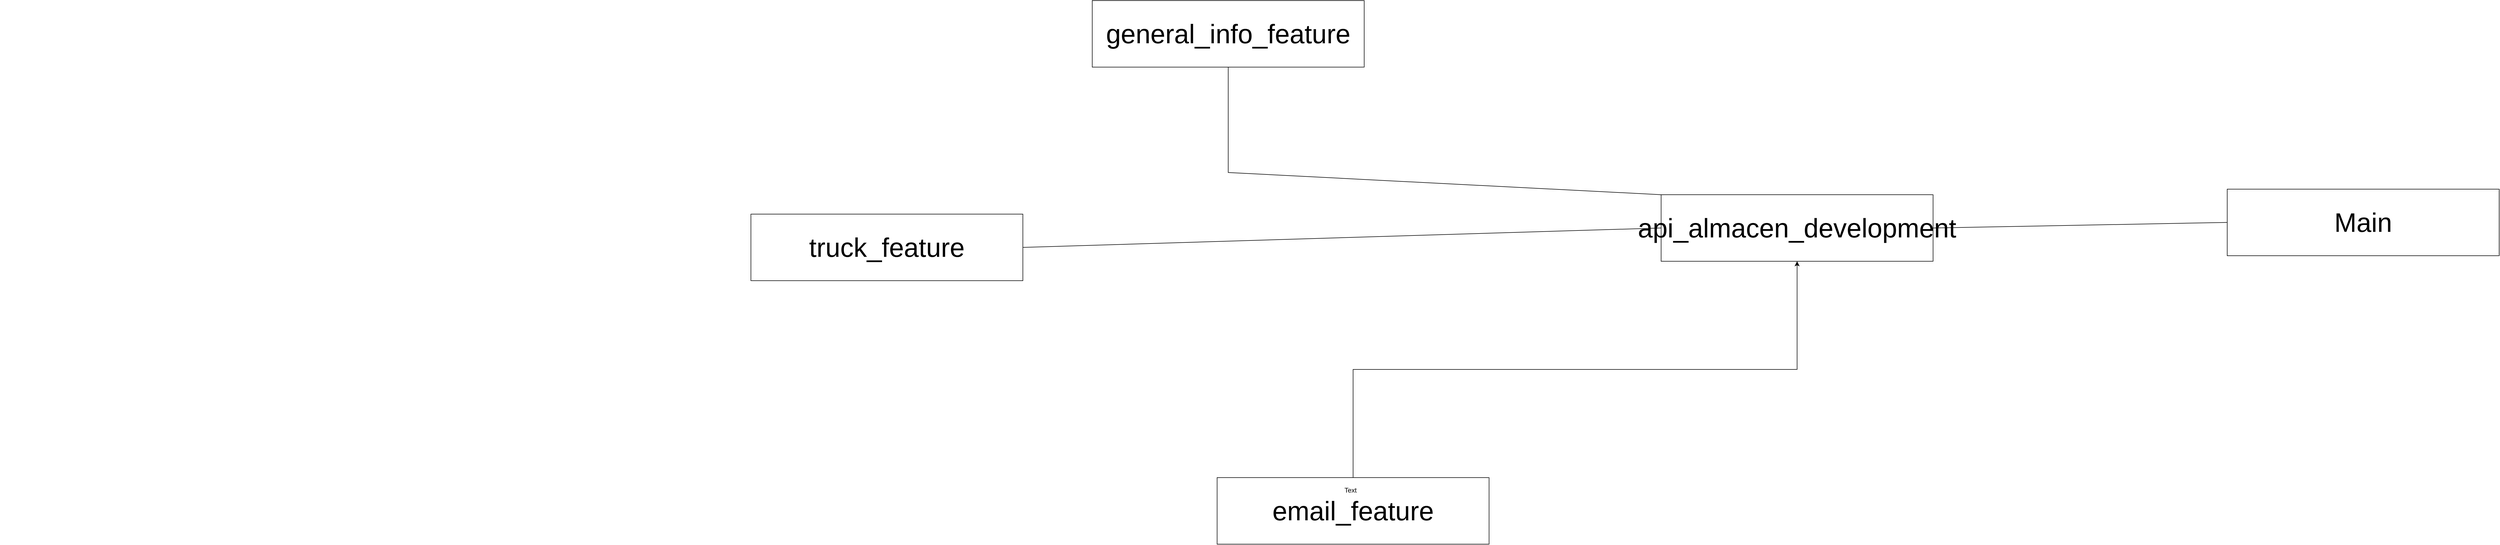 <mxfile version="22.0.2" type="device">
  <diagram name="Página-1" id="ifp7t2unSX1TbrheViNg">
    <mxGraphModel dx="6545" dy="2320" grid="1" gridSize="10" guides="1" tooltips="1" connect="1" arrows="1" fold="1" page="1" pageScale="1" pageWidth="827" pageHeight="1169" math="0" shadow="0">
      <root>
        <mxCell id="0" />
        <mxCell id="1" parent="0" />
        <mxCell id="mVJnNVln7575e4MS3Hcu-1" value="&lt;font style=&quot;font-size: 48px;&quot;&gt;Main&lt;/font&gt;" style="rounded=0;whiteSpace=wrap;html=1;" parent="1" vertex="1">
          <mxGeometry x="430" y="420" width="490" height="120" as="geometry" />
        </mxCell>
        <mxCell id="mVJnNVln7575e4MS3Hcu-2" value="" style="endArrow=none;html=1;rounded=0;exitX=1;exitY=0.5;exitDx=0;exitDy=0;entryX=0;entryY=0.5;entryDx=0;entryDy=0;" parent="1" source="mVJnNVln7575e4MS3Hcu-3" target="mVJnNVln7575e4MS3Hcu-1" edge="1">
          <mxGeometry width="50" height="50" relative="1" as="geometry">
            <mxPoint x="-60" y="700" as="sourcePoint" />
            <mxPoint x="370" y="700.0" as="targetPoint" />
          </mxGeometry>
        </mxCell>
        <mxCell id="mVJnNVln7575e4MS3Hcu-3" value="&lt;font style=&quot;font-size: 48px;&quot;&gt;api_almacen_development&lt;br&gt;&lt;/font&gt;" style="rounded=0;whiteSpace=wrap;html=1;" parent="1" vertex="1">
          <mxGeometry x="-590" y="430" width="490" height="120" as="geometry" />
        </mxCell>
        <mxCell id="mVJnNVln7575e4MS3Hcu-4" value="" style="endArrow=none;html=1;rounded=0;exitX=1;exitY=0.5;exitDx=0;exitDy=0;entryX=0;entryY=0.5;entryDx=0;entryDy=0;" parent="1" source="mVJnNVln7575e4MS3Hcu-7" target="mVJnNVln7575e4MS3Hcu-3" edge="1">
          <mxGeometry width="50" height="50" relative="1" as="geometry">
            <mxPoint x="-1400" y="490" as="sourcePoint" />
            <mxPoint x="-930" y="490" as="targetPoint" />
          </mxGeometry>
        </mxCell>
        <mxCell id="mVJnNVln7575e4MS3Hcu-7" value="&lt;font style=&quot;font-size: 48px;&quot;&gt;truck_feature&lt;br&gt;&lt;/font&gt;" style="rounded=0;whiteSpace=wrap;html=1;" parent="1" vertex="1">
          <mxGeometry x="-2230" y="465" width="490" height="120" as="geometry" />
        </mxCell>
        <mxCell id="mVJnNVln7575e4MS3Hcu-8" value="&lt;font style=&quot;font-size: 48px;&quot;&gt;general_info_feature&lt;br&gt;&lt;/font&gt;" style="rounded=0;whiteSpace=wrap;html=1;" parent="1" vertex="1">
          <mxGeometry x="-1615" y="80" width="490" height="120" as="geometry" />
        </mxCell>
        <mxCell id="mVJnNVln7575e4MS3Hcu-9" value="" style="endArrow=none;html=1;rounded=0;exitX=0.5;exitY=1;exitDx=0;exitDy=0;entryX=0;entryY=0;entryDx=0;entryDy=0;" parent="1" source="mVJnNVln7575e4MS3Hcu-8" target="mVJnNVln7575e4MS3Hcu-3" edge="1">
          <mxGeometry width="50" height="50" relative="1" as="geometry">
            <mxPoint x="-1780" y="490" as="sourcePoint" />
            <mxPoint x="-1350" y="490" as="targetPoint" />
            <Array as="points">
              <mxPoint x="-1370" y="390" />
            </Array>
          </mxGeometry>
        </mxCell>
        <mxCell id="mVJnNVln7575e4MS3Hcu-11" style="edgeStyle=orthogonalEdgeStyle;rounded=0;orthogonalLoop=1;jettySize=auto;html=1;exitX=0.5;exitY=1;exitDx=0;exitDy=0;" parent="1" edge="1">
          <mxGeometry relative="1" as="geometry">
            <mxPoint x="-3575" y="390" as="sourcePoint" />
            <mxPoint x="-3575" y="390" as="targetPoint" />
          </mxGeometry>
        </mxCell>
        <mxCell id="mVJnNVln7575e4MS3Hcu-18" style="edgeStyle=orthogonalEdgeStyle;rounded=0;orthogonalLoop=1;jettySize=auto;html=1;exitX=0.5;exitY=0;exitDx=0;exitDy=0;entryX=0.5;entryY=1;entryDx=0;entryDy=0;" parent="1" source="mVJnNVln7575e4MS3Hcu-17" target="mVJnNVln7575e4MS3Hcu-3" edge="1">
          <mxGeometry relative="1" as="geometry">
            <mxPoint x="-1420" y="640" as="targetPoint" />
          </mxGeometry>
        </mxCell>
        <mxCell id="mVJnNVln7575e4MS3Hcu-17" value="&lt;font style=&quot;font-size: 48px;&quot;&gt;email_feature&lt;br&gt;&lt;/font&gt;" style="rounded=0;whiteSpace=wrap;html=1;" parent="1" vertex="1">
          <mxGeometry x="-1390" y="940" width="490" height="120" as="geometry" />
        </mxCell>
        <mxCell id="BFZKOwx2Welauvx80OI5-2" value="Text" style="text;html=1;align=center;verticalAlign=middle;resizable=0;points=[];autosize=1;strokeColor=none;fillColor=none;" vertex="1" parent="1">
          <mxGeometry x="-1175" y="948" width="50" height="30" as="geometry" />
        </mxCell>
      </root>
    </mxGraphModel>
  </diagram>
</mxfile>
